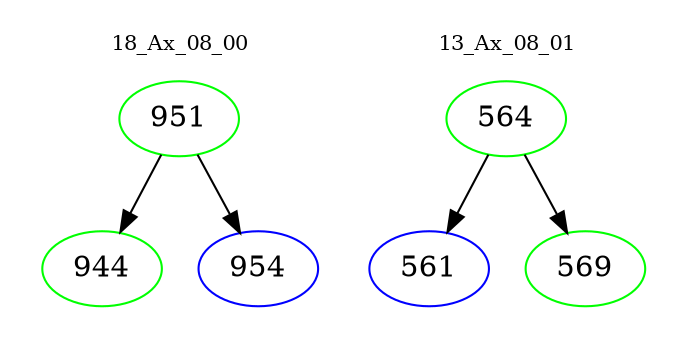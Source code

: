 digraph{
subgraph cluster_0 {
color = white
label = "18_Ax_08_00";
fontsize=10;
T0_951 [label="951", color="green"]
T0_951 -> T0_944 [color="black"]
T0_944 [label="944", color="green"]
T0_951 -> T0_954 [color="black"]
T0_954 [label="954", color="blue"]
}
subgraph cluster_1 {
color = white
label = "13_Ax_08_01";
fontsize=10;
T1_564 [label="564", color="green"]
T1_564 -> T1_561 [color="black"]
T1_561 [label="561", color="blue"]
T1_564 -> T1_569 [color="black"]
T1_569 [label="569", color="green"]
}
}
